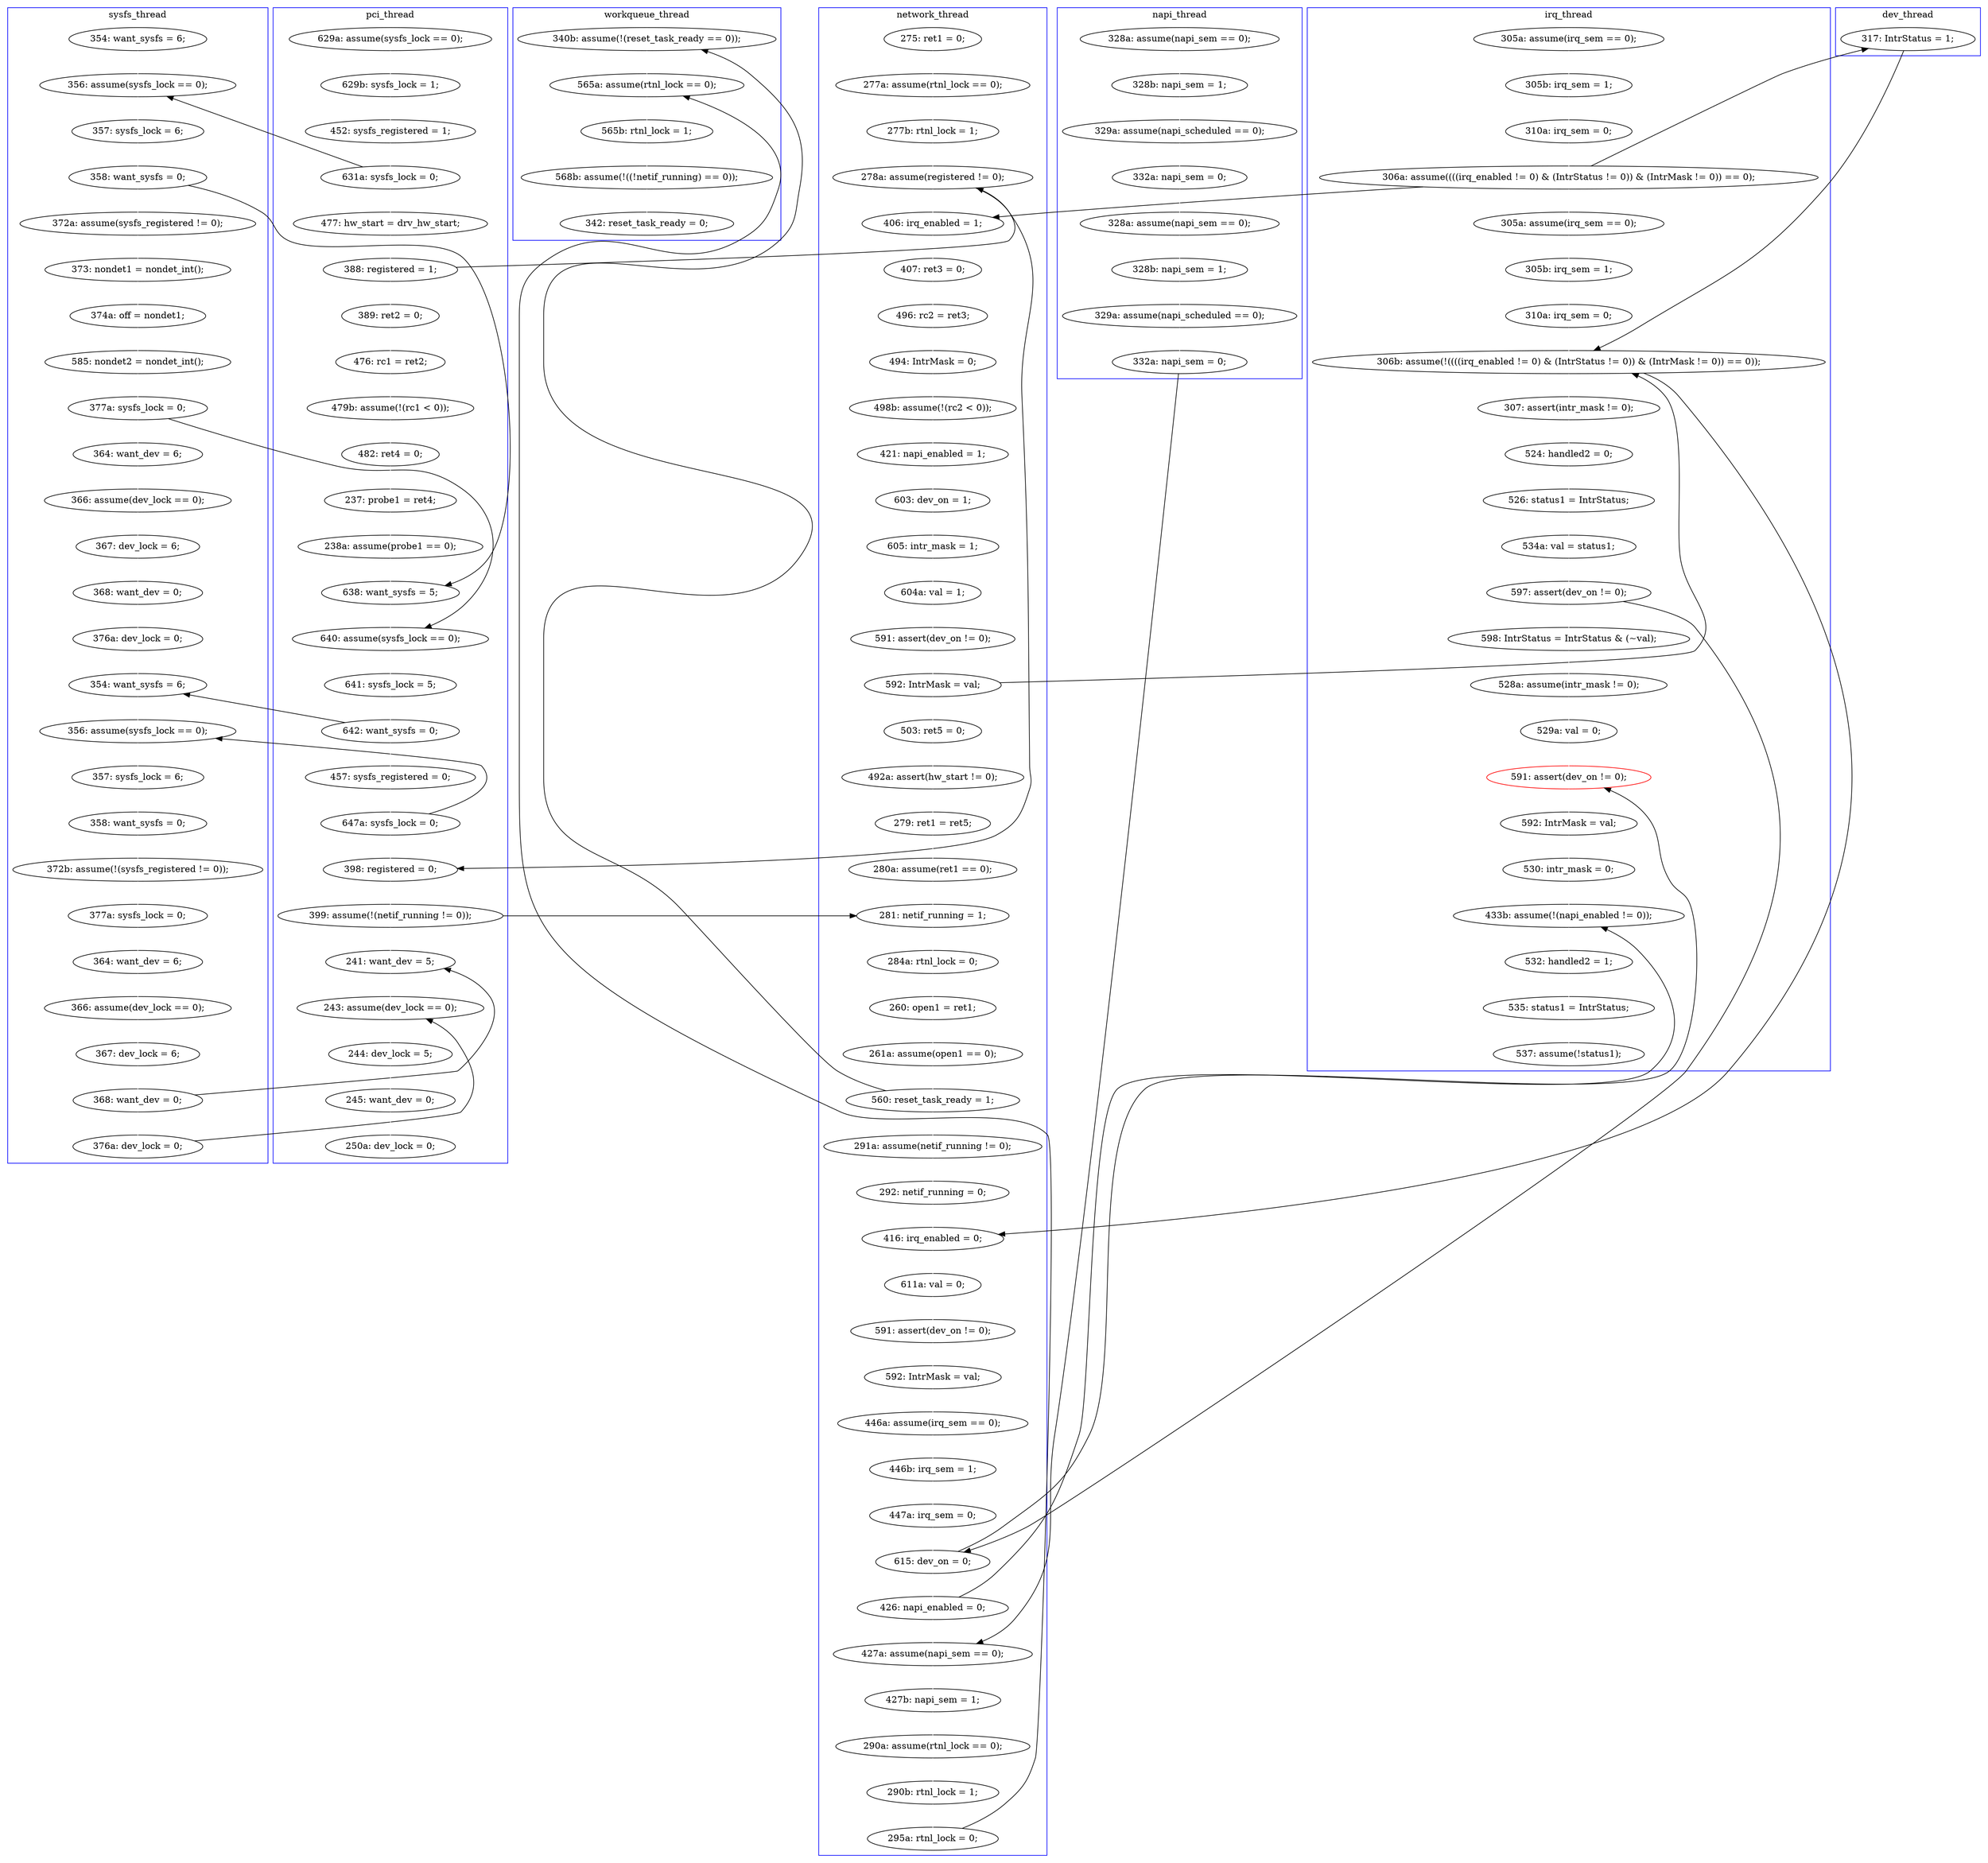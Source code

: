 digraph Counterexample {
	42 -> 62 [color = white, style = solid]
	115 -> 174 [color = black, style = solid, constraint = false]
	219 -> 261 [color = black, style = solid, constraint = false]
	42 -> 45 [color = black, style = solid, constraint = false]
	103 -> 109 [color = black, style = solid, constraint = false]
	182 -> 193 [color = white, style = solid]
	115 -> 206 [color = white, style = solid]
	93 -> 104 [color = black, style = solid, constraint = false]
	247 -> 248 [color = white, style = solid]
	265 -> 266 [color = white, style = solid]
	261 -> 262 [color = white, style = solid]
	122 -> 125 [color = white, style = solid]
	269 -> 270 [color = white, style = solid]
	161 -> 213 [color = black, style = solid, constraint = false]
	33 -> 36 [color = white, style = solid]
	120 -> 121 [color = white, style = solid]
	251 -> 260 [color = white, style = solid]
	233 -> 234 [color = white, style = solid]
	61 -> 91 [color = black, style = solid, constraint = false]
	188 -> 189 [color = white, style = solid]
	51 -> 55 [color = white, style = solid]
	272 -> 277 [color = white, style = solid]
	202 -> 214 [color = white, style = solid]
	226 -> 230 [color = white, style = solid]
	71 -> 74 [color = white, style = solid]
	284 -> 285 [color = white, style = solid]
	285 -> 287 [color = white, style = solid]
	170 -> 171 [color = white, style = solid]
	137 -> 139 [color = white, style = solid]
	230 -> 241 [color = white, style = solid]
	234 -> 247 [color = white, style = solid]
	111 -> 153 [color = white, style = solid]
	148 -> 149 [color = white, style = solid]
	206 -> 207 [color = white, style = solid]
	136 -> 137 [color = white, style = solid]
	125 -> 156 [color = black, style = solid, constraint = false]
	139 -> 141 [color = white, style = solid]
	270 -> 272 [color = white, style = solid]
	231 -> 233 [color = white, style = solid]
	135 -> 136 [color = white, style = solid]
	291 -> 293 [color = white, style = solid]
	249 -> 251 [color = white, style = solid]
	141 -> 144 [color = white, style = solid]
	61 -> 82 [color = white, style = solid]
	157 -> 170 [color = black, style = solid, constraint = false]
	152 -> 161 [color = white, style = solid]
	58 -> 61 [color = white, style = solid]
	178 -> 229 [color = black, style = solid, constraint = false]
	52 -> 53 [color = white, style = solid]
	169 -> 170 [color = white, style = solid]
	104 -> 109 [color = white, style = solid]
	101 -> 104 [color = white, style = solid]
	79 -> 88 [color = white, style = solid]
	177 -> 178 [color = white, style = solid]
	193 -> 201 [color = white, style = solid]
	153 -> 172 [color = white, style = solid]
	96 -> 186 [color = white, style = solid]
	192 -> 219 [color = white, style = solid]
	46 -> 47 [color = white, style = solid]
	107 -> 108 [color = white, style = solid]
	260 -> 291 [color = black, style = solid, constraint = false]
	287 -> 291 [color = white, style = solid]
	179 -> 182 [color = white, style = solid]
	69 -> 125 [color = black, style = solid, constraint = false]
	74 -> 75 [color = white, style = solid]
	174 -> 213 [color = black, style = solid, constraint = false]
	149 -> 150 [color = white, style = solid]
	40 -> 45 [color = white, style = solid]
	178 -> 208 [color = white, style = solid]
	55 -> 58 [color = white, style = solid]
	194 -> 269 [color = white, style = solid]
	109 -> 110 [color = white, style = solid]
	76 -> 79 [color = white, style = solid]
	47 -> 50 [color = white, style = solid]
	113 -> 115 [color = white, style = solid]
	165 -> 166 [color = white, style = solid]
	157 -> 229 [color = white, style = solid]
	193 -> 194 [color = black, style = solid, constraint = false]
	213 -> 220 [color = white, style = solid]
	161 -> 164 [color = white, style = solid]
	235 -> 236 [color = white, style = solid]
	213 -> 214 [color = black, style = solid, constraint = false]
	108 -> 113 [color = white, style = solid]
	110 -> 111 [color = white, style = solid]
	103 -> 156 [color = white, style = solid]
	86 -> 101 [color = white, style = solid]
	45 -> 46 [color = white, style = solid]
	236 -> 237 [color = white, style = solid]
	172 -> 173 [color = white, style = solid]
	166 -> 169 [color = white, style = solid]
	53 -> 96 [color = white, style = solid]
	208 -> 235 [color = black, style = solid, constraint = false]
	248 -> 249 [color = white, style = solid]
	267 -> 269 [color = black, style = solid, constraint = false]
	75 -> 76 [color = white, style = solid]
	144 -> 148 [color = white, style = solid]
	50 -> 51 [color = white, style = solid]
	229 -> 235 [color = white, style = solid]
	85 -> 86 [color = white, style = solid]
	115 -> 135 [color = black, style = solid, constraint = false]
	32 -> 33 [color = white, style = solid]
	201 -> 202 [color = white, style = solid]
	91 -> 92 [color = white, style = solid]
	241 -> 251 [color = black, style = solid, constraint = false]
	260 -> 261 [color = white, style = solid]
	293 -> 294 [color = white, style = solid]
	251 -> 284 [color = black, style = solid, constraint = false]
	171 -> 179 [color = white, style = solid]
	70 -> 71 [color = white, style = solid]
	214 -> 231 [color = white, style = solid]
	266 -> 267 [color = white, style = solid]
	93 -> 97 [color = white, style = solid]
	210 -> 213 [color = white, style = solid]
	47 -> 88 [color = black, style = solid, constraint = false]
	156 -> 157 [color = white, style = solid]
	273 -> 284 [color = white, style = solid]
	62 -> 69 [color = white, style = solid]
	294 -> 297 [color = white, style = solid]
	176 -> 177 [color = white, style = solid]
	207 -> 210 [color = white, style = solid]
	173 -> 176 [color = white, style = solid]
	84 -> 85 [color = white, style = solid]
	164 -> 165 [color = white, style = solid]
	242 -> 245 [color = white, style = solid]
	245 -> 273 [color = white, style = solid]
	125 -> 135 [color = white, style = solid]
	88 -> 91 [color = white, style = solid]
	150 -> 152 [color = white, style = solid]
	186 -> 188 [color = white, style = solid]
	97 -> 103 [color = white, style = solid]
	241 -> 242 [color = white, style = solid]
	82 -> 84 [color = white, style = solid]
	237 -> 252 [color = white, style = solid]
	121 -> 122 [color = white, style = solid]
	220 -> 225 [color = white, style = solid]
	225 -> 226 [color = white, style = solid]
	262 -> 265 [color = white, style = solid]
	69 -> 70 [color = white, style = solid]
	36 -> 42 [color = white, style = solid]
	189 -> 192 [color = white, style = solid]
	92 -> 93 [color = white, style = solid]
	subgraph cluster7 {
		label = dev_thread
		color = blue
		174  [label = "317: IntrStatus = 1;"]
	}
	subgraph cluster4 {
		label = napi_thread
		color = blue
		52  [label = "328a: assume(napi_sem == 0);"]
		188  [label = "328a: assume(napi_sem == 0);"]
		219  [label = "332a: napi_sem = 0;"]
		189  [label = "328b: napi_sem = 1;"]
		192  [label = "329a: assume(napi_scheduled == 0);"]
		53  [label = "328b: napi_sem = 1;"]
		96  [label = "329a: assume(napi_scheduled == 0);"]
		186  [label = "332a: napi_sem = 0;"]
	}
	subgraph cluster3 {
		label = irq_thread
		color = blue
		284  [label = "591: assert(dev_on != 0);", color = red]
		230  [label = "534a: val = status1;"]
		297  [label = "537: assume(!status1);"]
		220  [label = "307: assert(intr_mask != 0);"]
		107  [label = "305a: assume(irq_sem == 0);"]
		213  [label = "306b: assume(!((((irq_enabled != 0) & (IntrStatus != 0)) & (IntrMask != 0)) == 0));"]
		245  [label = "528a: assume(intr_mask != 0);"]
		210  [label = "310a: irq_sem = 0;"]
		294  [label = "535: status1 = IntrStatus;"]
		293  [label = "532: handled2 = 1;"]
		226  [label = "526: status1 = IntrStatus;"]
		291  [label = "433b: assume(!(napi_enabled != 0));"]
		273  [label = "529a: val = 0;"]
		285  [label = "592: IntrMask = val;"]
		113  [label = "310a: irq_sem = 0;"]
		108  [label = "305b: irq_sem = 1;"]
		206  [label = "305a: assume(irq_sem == 0);"]
		287  [label = "530: intr_mask = 0;"]
		242  [label = "598: IntrStatus = IntrStatus & (~val);"]
		207  [label = "305b: irq_sem = 1;"]
		241  [label = "597: assert(dev_on != 0);"]
		225  [label = "524: handled2 = 0;"]
		115  [label = "306a: assume((((irq_enabled != 0) & (IntrStatus != 0)) & (IntrMask != 0)) == 0);"]
	}
	subgraph cluster5 {
		label = workqueue_thread
		color = blue
		269  [label = "565a: assume(rtnl_lock == 0);"]
		277  [label = "342: reset_task_ready = 0;"]
		194  [label = "340b: assume(!(reset_task_ready == 0));"]
		270  [label = "565b: rtnl_lock = 1;"]
		272  [label = "568b: assume(!((!netif_running) == 0));"]
	}
	subgraph cluster6 {
		label = sysfs_thread
		color = blue
		111  [label = "358: want_sysfs = 0;"]
		86  [label = "368: want_dev = 0;"]
		50  [label = "372a: assume(sysfs_registered != 0);"]
		101  [label = "376a: dev_lock = 0;"]
		177  [label = "367: dev_lock = 6;"]
		153  [label = "372b: assume(!(sysfs_registered != 0));"]
		109  [label = "356: assume(sysfs_lock == 0);"]
		104  [label = "354: want_sysfs = 6;"]
		55  [label = "374a: off = nondet1;"]
		176  [label = "366: assume(dev_lock == 0);"]
		47  [label = "358: want_sysfs = 0;"]
		173  [label = "364: want_dev = 6;"]
		45  [label = "356: assume(sysfs_lock == 0);"]
		46  [label = "357: sysfs_lock = 6;"]
		51  [label = "373: nondet1 = nondet_int();"]
		58  [label = "585: nondet2 = nondet_int();"]
		82  [label = "364: want_dev = 6;"]
		40  [label = "354: want_sysfs = 6;"]
		172  [label = "377a: sysfs_lock = 0;"]
		84  [label = "366: assume(dev_lock == 0);"]
		178  [label = "368: want_dev = 0;"]
		85  [label = "367: dev_lock = 6;"]
		208  [label = "376a: dev_lock = 0;"]
		61  [label = "377a: sysfs_lock = 0;"]
		110  [label = "357: sysfs_lock = 6;"]
	}
	subgraph cluster1 {
		label = pci_thread
		color = blue
		42  [label = "631a: sysfs_lock = 0;"]
		237  [label = "245: want_dev = 0;"]
		33  [label = "629b: sysfs_lock = 1;"]
		97  [label = "457: sysfs_registered = 0;"]
		88  [label = "638: want_sysfs = 5;"]
		74  [label = "479b: assume(!(rc1 < 0));"]
		92  [label = "641: sysfs_lock = 5;"]
		32  [label = "629a: assume(sysfs_lock == 0);"]
		93  [label = "642: want_sysfs = 0;"]
		62  [label = "477: hw_start = drv_hw_start;"]
		156  [label = "398: registered = 0;"]
		236  [label = "244: dev_lock = 5;"]
		157  [label = "399: assume(!(netif_running != 0));"]
		235  [label = "243: assume(dev_lock == 0);"]
		229  [label = "241: want_dev = 5;"]
		69  [label = "388: registered = 1;"]
		36  [label = "452: sysfs_registered = 1;"]
		76  [label = "237: probe1 = ret4;"]
		103  [label = "647a: sysfs_lock = 0;"]
		91  [label = "640: assume(sysfs_lock == 0);"]
		79  [label = "238a: assume(probe1 == 0);"]
		252  [label = "250a: dev_lock = 0;"]
		71  [label = "476: rc1 = ret2;"]
		70  [label = "389: ret2 = 0;"]
		75  [label = "482: ret4 = 0;"]
	}
	subgraph cluster2 {
		label = network_thread
		color = blue
		120  [label = "275: ret1 = 0;"]
		121  [label = "277a: assume(rtnl_lock == 0);"]
		261  [label = "427a: assume(napi_sem == 0);"]
		166  [label = "279: ret1 = ret5;"]
		139  [label = "494: IntrMask = 0;"]
		135  [label = "406: irq_enabled = 1;"]
		249  [label = "447a: irq_sem = 0;"]
		170  [label = "281: netif_running = 1;"]
		202  [label = "292: netif_running = 0;"]
		231  [label = "611a: val = 0;"]
		164  [label = "503: ret5 = 0;"]
		149  [label = "605: intr_mask = 1;"]
		125  [label = "278a: assume(registered != 0);"]
		182  [label = "261a: assume(open1 == 0);"]
		265  [label = "290a: assume(rtnl_lock == 0);"]
		136  [label = "407: ret3 = 0;"]
		122  [label = "277b: rtnl_lock = 1;"]
		251  [label = "615: dev_on = 0;"]
		262  [label = "427b: napi_sem = 1;"]
		193  [label = "560: reset_task_ready = 1;"]
		137  [label = "496: rc2 = ret3;"]
		165  [label = "492a: assert(hw_start != 0);"]
		169  [label = "280a: assume(ret1 == 0);"]
		267  [label = "295a: rtnl_lock = 0;"]
		150  [label = "604a: val = 1;"]
		233  [label = "591: assert(dev_on != 0);"]
		144  [label = "421: napi_enabled = 1;"]
		248  [label = "446b: irq_sem = 1;"]
		161  [label = "592: IntrMask = val;"]
		171  [label = "284a: rtnl_lock = 0;"]
		266  [label = "290b: rtnl_lock = 1;"]
		234  [label = "592: IntrMask = val;"]
		148  [label = "603: dev_on = 1;"]
		201  [label = "291a: assume(netif_running != 0);"]
		141  [label = "498b: assume(!(rc2 < 0));"]
		214  [label = "416: irq_enabled = 0;"]
		260  [label = "426: napi_enabled = 0;"]
		247  [label = "446a: assume(irq_sem == 0);"]
		152  [label = "591: assert(dev_on != 0);"]
		179  [label = "260: open1 = ret1;"]
	}
}
